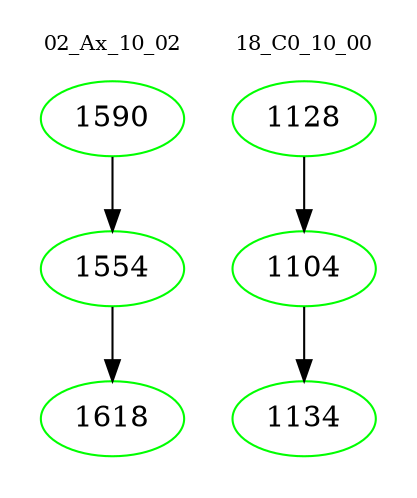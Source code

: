 digraph{
subgraph cluster_0 {
color = white
label = "02_Ax_10_02";
fontsize=10;
T0_1590 [label="1590", color="green"]
T0_1590 -> T0_1554 [color="black"]
T0_1554 [label="1554", color="green"]
T0_1554 -> T0_1618 [color="black"]
T0_1618 [label="1618", color="green"]
}
subgraph cluster_1 {
color = white
label = "18_C0_10_00";
fontsize=10;
T1_1128 [label="1128", color="green"]
T1_1128 -> T1_1104 [color="black"]
T1_1104 [label="1104", color="green"]
T1_1104 -> T1_1134 [color="black"]
T1_1134 [label="1134", color="green"]
}
}
